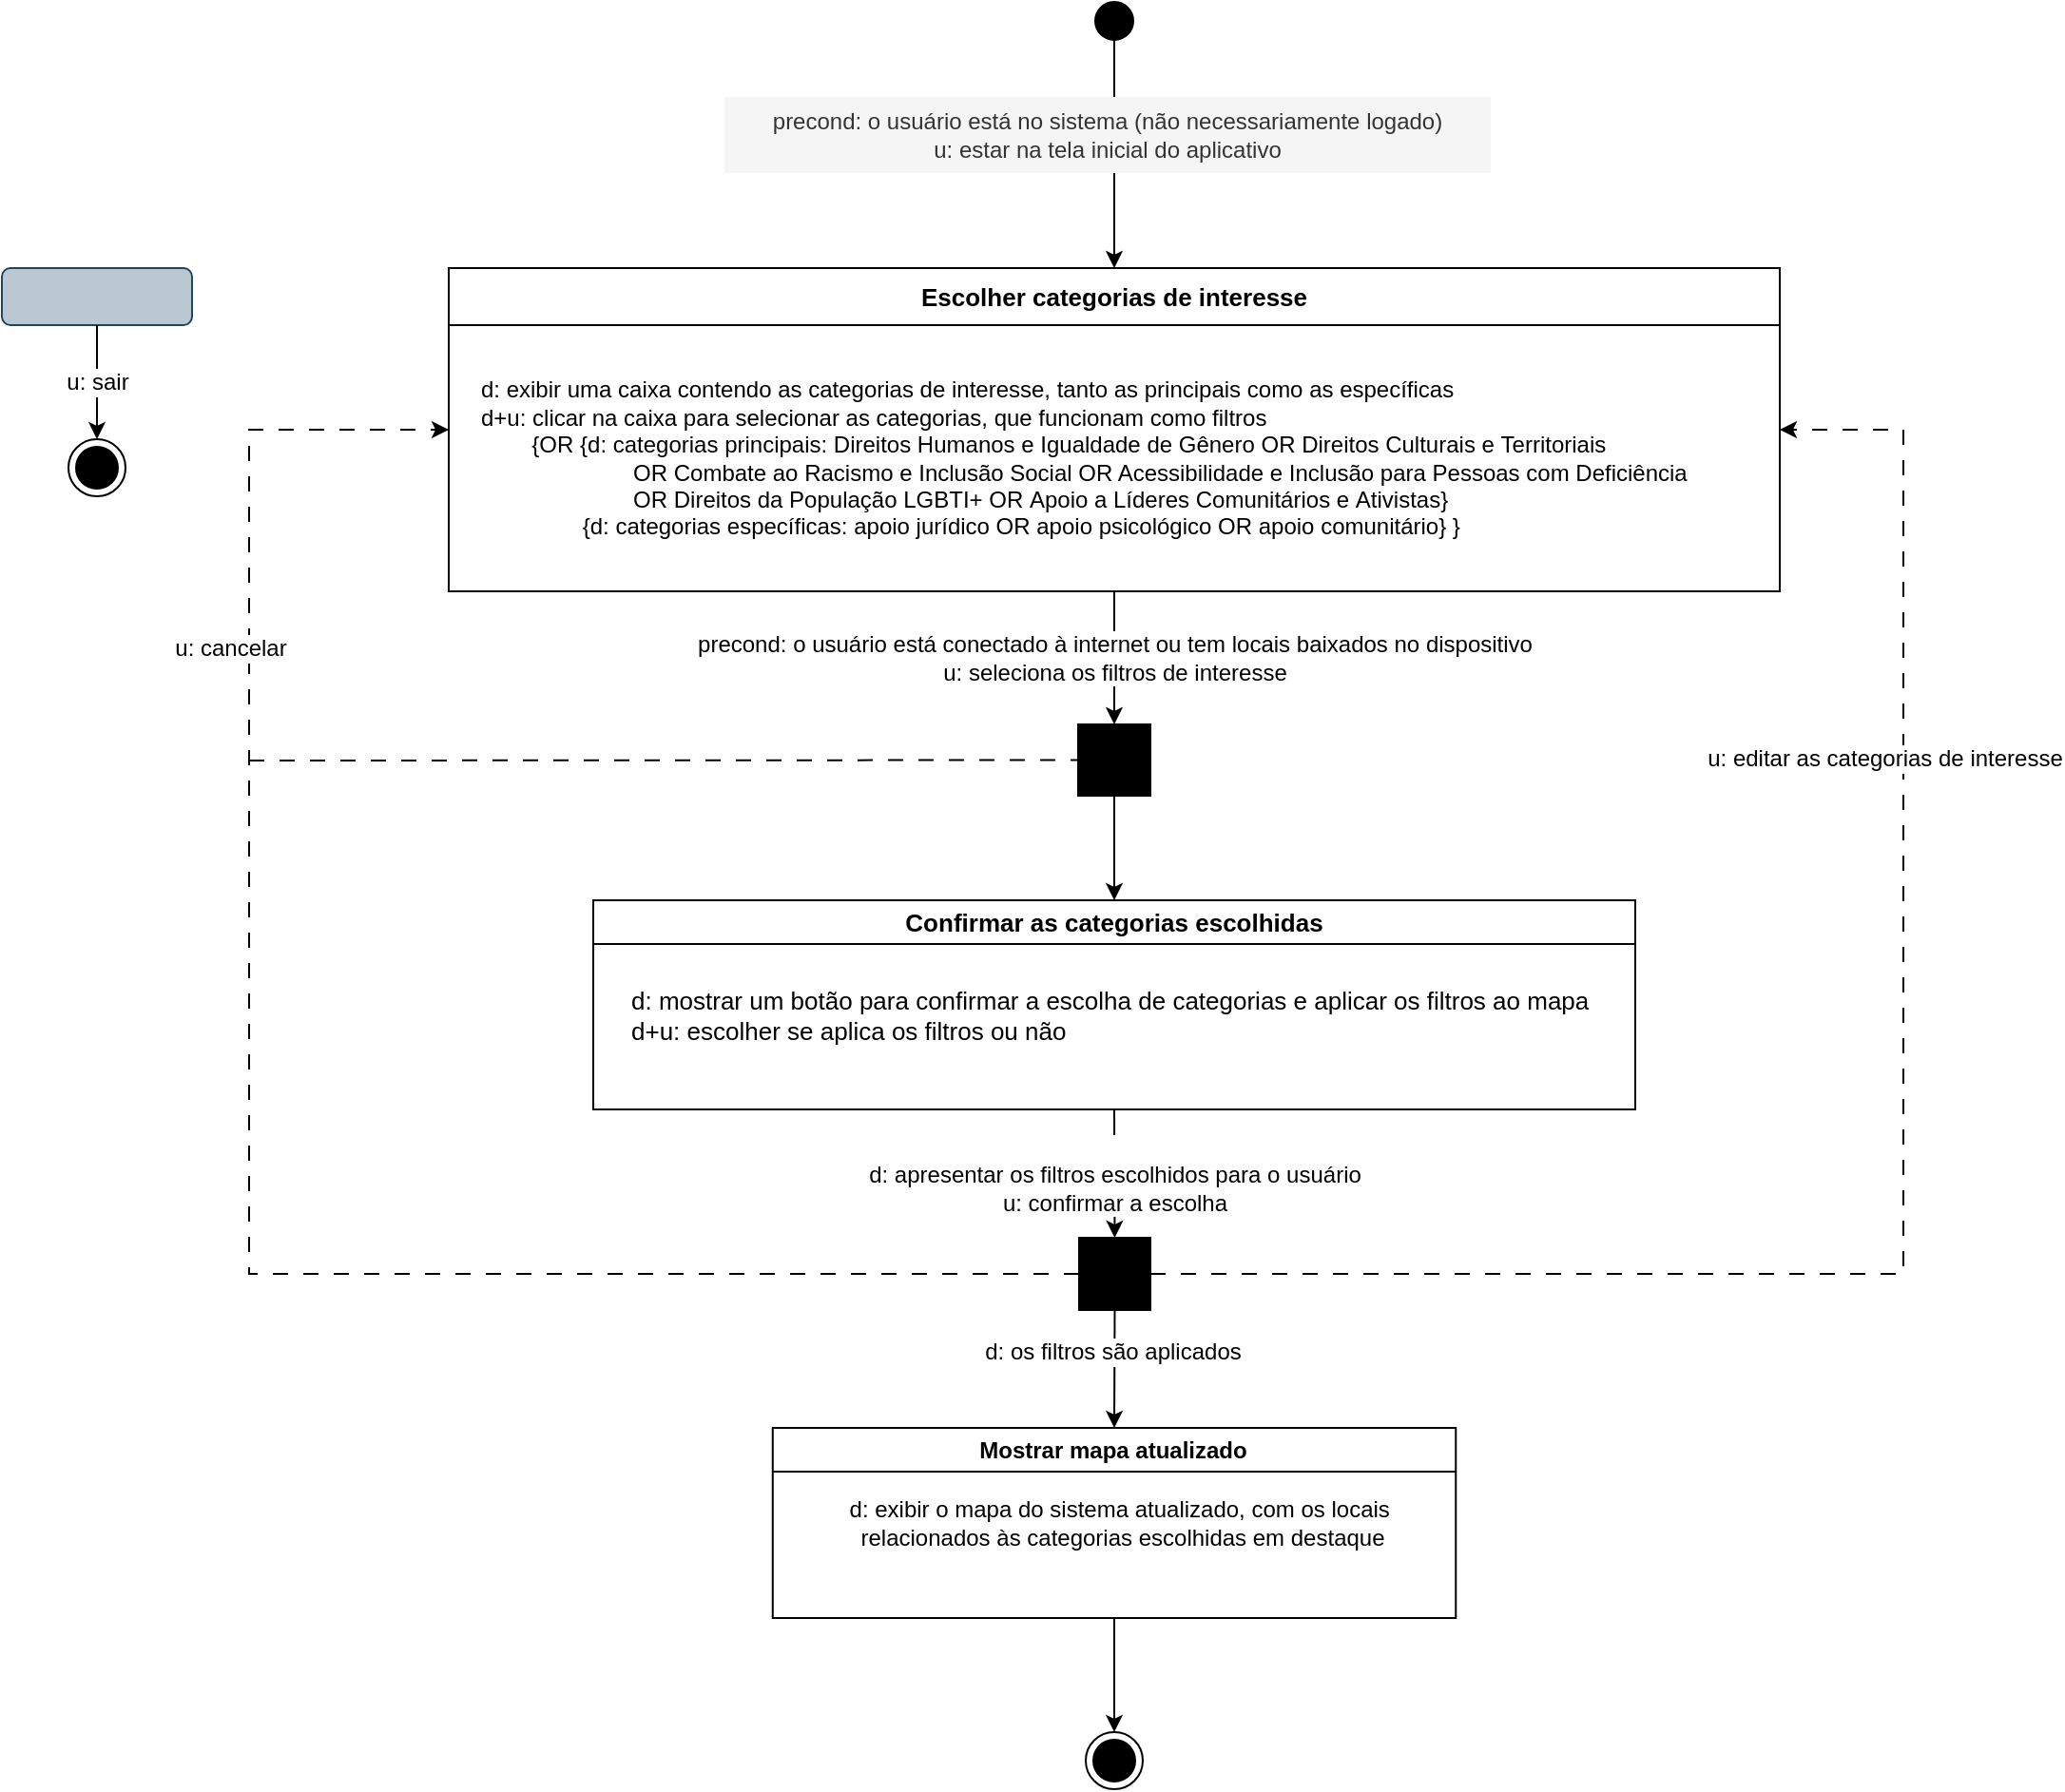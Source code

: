 <mxfile version="25.0.1">
  <diagram name="Página-1" id="4fPj8FKTWWKvgSlPfXeu">
    <mxGraphModel dx="926" dy="1626" grid="1" gridSize="10" guides="1" tooltips="1" connect="1" arrows="1" fold="1" page="1" pageScale="1" pageWidth="827" pageHeight="1169" math="0" shadow="0">
      <root>
        <mxCell id="0" />
        <mxCell id="1" parent="0" />
        <mxCell id="tzBEl5uezkZAkphJzdvv-1" value="&lt;span style=&quot;font-size: 13px;&quot;&gt;Confirmar as categorias escolhidas&lt;/span&gt;" style="swimlane;whiteSpace=wrap;html=1;" parent="1" vertex="1">
          <mxGeometry x="681" y="332.5" width="548" height="110" as="geometry" />
        </mxCell>
        <mxCell id="tzBEl5uezkZAkphJzdvv-2" value="&lt;div&gt;&lt;font style=&quot;font-size: 13px;&quot;&gt;d: mostrar um botão para confirmar a escolha de categorias e aplicar&lt;/font&gt;&lt;span style=&quot;font-size: 13px; background-color: initial;&quot;&gt;&amp;nbsp;os filtros ao mapa&lt;/span&gt;&lt;/div&gt;&lt;div&gt;&lt;span style=&quot;font-size: 13px; background-color: initial;&quot;&gt;d+u: escolher se aplica os filtros ou não&lt;/span&gt;&lt;/div&gt;" style="text;html=1;align=left;verticalAlign=middle;resizable=0;points=[];autosize=1;strokeColor=none;fillColor=none;rotation=0;" parent="tzBEl5uezkZAkphJzdvv-1" vertex="1">
          <mxGeometry x="18" y="40" width="530" height="40" as="geometry" />
        </mxCell>
        <mxCell id="tzBEl5uezkZAkphJzdvv-5" value="" style="ellipse;whiteSpace=wrap;html=1;aspect=fixed;fillColor=#000000;" parent="1" vertex="1">
          <mxGeometry x="945" y="-140" width="20" height="20" as="geometry" />
        </mxCell>
        <mxCell id="tzBEl5uezkZAkphJzdvv-84" value="" style="whiteSpace=wrap;html=1;fontStyle=1;startSize=23;fillColor=#000000;direction=south;" parent="1" vertex="1">
          <mxGeometry x="936.5" y="510" width="37.5" height="38" as="geometry" />
        </mxCell>
        <mxCell id="tzBEl5uezkZAkphJzdvv-92" value="" style="endArrow=classic;html=1;rounded=0;exitX=0.5;exitY=1;exitDx=0;exitDy=0;entryX=0;entryY=0.5;entryDx=0;entryDy=0;" parent="1" source="tzBEl5uezkZAkphJzdvv-1" target="tzBEl5uezkZAkphJzdvv-84" edge="1">
          <mxGeometry relative="1" as="geometry">
            <mxPoint x="423.995" y="600" as="sourcePoint" />
            <mxPoint x="330" y="540" as="targetPoint" />
          </mxGeometry>
        </mxCell>
        <mxCell id="tzBEl5uezkZAkphJzdvv-93" value="&lt;div&gt;&lt;br&gt;&lt;/div&gt;&lt;div&gt;&lt;div&gt;d: apresentar os filtros escolhidos para o usuário&lt;/div&gt;u: confirmar a escolha&lt;/div&gt;" style="edgeLabel;resizable=0;html=1;;align=center;verticalAlign=middle;fontSize=12;" parent="tzBEl5uezkZAkphJzdvv-92" connectable="0" vertex="1">
          <mxGeometry relative="1" as="geometry" />
        </mxCell>
        <mxCell id="tzBEl5uezkZAkphJzdvv-101" value="" style="ellipse;html=1;shape=endState;fillColor=#000000;strokeColor=#000000;" parent="1" vertex="1">
          <mxGeometry x="940" y="770" width="30" height="30" as="geometry" />
        </mxCell>
        <mxCell id="tzBEl5uezkZAkphJzdvv-104" value="" style="rounded=1;whiteSpace=wrap;html=1;fillColor=#bac8d3;strokeColor=#23445d;" parent="1" vertex="1">
          <mxGeometry x="370" width="100" height="30" as="geometry" />
        </mxCell>
        <mxCell id="tzBEl5uezkZAkphJzdvv-108" value="" style="endArrow=classic;html=1;rounded=0;exitX=0.5;exitY=1;exitDx=0;exitDy=0;entryX=0.5;entryY=0;entryDx=0;entryDy=0;" parent="1" source="tzBEl5uezkZAkphJzdvv-104" target="tzBEl5uezkZAkphJzdvv-110" edge="1">
          <mxGeometry relative="1" as="geometry">
            <mxPoint x="70" y="230" as="sourcePoint" />
            <mxPoint x="112" y="240" as="targetPoint" />
          </mxGeometry>
        </mxCell>
        <mxCell id="tzBEl5uezkZAkphJzdvv-109" value="u: sair" style="edgeLabel;resizable=0;html=1;;align=center;verticalAlign=middle;fontSize=12;" parent="tzBEl5uezkZAkphJzdvv-108" connectable="0" vertex="1">
          <mxGeometry relative="1" as="geometry" />
        </mxCell>
        <mxCell id="tzBEl5uezkZAkphJzdvv-110" value="" style="ellipse;html=1;shape=endState;fillColor=#000000;strokeColor=#000000;" parent="1" vertex="1">
          <mxGeometry x="405" y="90" width="30" height="30" as="geometry" />
        </mxCell>
        <mxCell id="tzBEl5uezkZAkphJzdvv-112" value="" style="endArrow=classic;html=1;rounded=0;exitX=0.5;exitY=1;exitDx=0;exitDy=0;" parent="1" source="tzBEl5uezkZAkphJzdvv-5" target="tzBEl5uezkZAkphJzdvv-114" edge="1">
          <mxGeometry relative="1" as="geometry">
            <mxPoint x="410" y="70" as="sourcePoint" />
            <mxPoint x="424" y="-10" as="targetPoint" />
          </mxGeometry>
        </mxCell>
        <mxCell id="tzBEl5uezkZAkphJzdvv-114" value="&lt;font style=&quot;font-size: 13px;&quot;&gt;Escolher categorias de interesse&lt;/font&gt;" style="swimlane;whiteSpace=wrap;html=1;startSize=30;" parent="1" vertex="1">
          <mxGeometry x="605" width="700" height="170" as="geometry" />
        </mxCell>
        <mxCell id="tzBEl5uezkZAkphJzdvv-119" value="d: exibir uma caixa contendo as categorias de interesse, tanto as principais como as específicas&lt;div&gt;d+u: clicar na caixa para selecionar as categorias, que funcionam como filtros&amp;nbsp;&lt;/div&gt;&lt;div&gt;&lt;span style=&quot;background-color: initial;&quot;&gt;&lt;span style=&quot;white-space: pre;&quot;&gt;&#x9;&lt;/span&gt;{OR {d: categorias principais:&amp;nbsp;&lt;/span&gt;&lt;span style=&quot;background-color: initial;&quot;&gt;Direitos Humanos e&amp;nbsp;&lt;/span&gt;&lt;span style=&quot;background-color: initial;&quot;&gt;Igualdade de&amp;nbsp;&lt;/span&gt;&lt;span style=&quot;background-color: initial;&quot;&gt;Gênero OR&amp;nbsp;&lt;/span&gt;&lt;span style=&quot;background-color: initial;&quot;&gt;Direitos Culturais e&amp;nbsp;&lt;/span&gt;&lt;span style=&quot;background-color: initial;&quot;&gt;Territoriais&amp;nbsp;&lt;/span&gt;&lt;/div&gt;&lt;div&gt;&lt;span style=&quot;background-color: initial;&quot;&gt;&lt;span style=&quot;white-space: pre;&quot;&gt;&#x9;&lt;/span&gt;&lt;span style=&quot;white-space: pre;&quot;&gt;&#x9;&lt;span style=&quot;white-space: pre;&quot;&gt;&#x9;&lt;/span&gt;&lt;/span&gt;OR&amp;nbsp;&lt;/span&gt;&lt;span style=&quot;background-color: initial;&quot;&gt;Combate ao&amp;nbsp;&lt;/span&gt;&lt;span style=&quot;background-color: initial;&quot;&gt;Racismo e I&lt;/span&gt;&lt;span style=&quot;background-color: initial;&quot;&gt;nclusão Social&amp;nbsp;&lt;/span&gt;&lt;span style=&quot;background-color: initial;&quot;&gt;OR Acessibilidade e&amp;nbsp;&lt;/span&gt;&lt;span style=&quot;background-color: initial;&quot;&gt;Inclusão para&amp;nbsp;&lt;/span&gt;&lt;span style=&quot;background-color: initial;&quot;&gt;Pessoas com&amp;nbsp;&lt;/span&gt;&lt;span style=&quot;background-color: initial;&quot;&gt;Deficiência&amp;nbsp;&lt;/span&gt;&lt;/div&gt;&lt;div&gt;&lt;span style=&quot;background-color: initial;&quot;&gt;&lt;span style=&quot;white-space: pre;&quot;&gt;&#x9;&lt;/span&gt;&lt;span style=&quot;white-space: pre;&quot;&gt;&#x9;&lt;/span&gt;&lt;span style=&quot;white-space: pre;&quot;&gt;&#x9;&lt;/span&gt;OR&amp;nbsp;&lt;/span&gt;&lt;span style=&quot;background-color: initial;&quot;&gt;Direitos da População&amp;nbsp;&lt;/span&gt;&lt;span style=&quot;background-color: initial;&quot;&gt;LGBTI+ OR&amp;nbsp;&lt;/span&gt;&lt;span style=&quot;background-color: initial;&quot;&gt;Apoio a Líderes&amp;nbsp;&lt;/span&gt;&lt;span style=&quot;background-color: initial;&quot;&gt;Comunitários e&amp;nbsp;&lt;/span&gt;&lt;span style=&quot;background-color: initial;&quot;&gt;Ativistas}&lt;/span&gt;&lt;/div&gt;&lt;div&gt;&lt;span style=&quot;white-space: pre;&quot;&gt;&#x9;&lt;/span&gt;&lt;span style=&quot;white-space: pre;&quot;&gt;&#x9;&lt;/span&gt;{d: categorias específicas: apoio jurídico OR apoio psicológico OR apoio comunitário} }&lt;/div&gt;" style="text;html=1;align=left;verticalAlign=middle;resizable=0;points=[];autosize=1;strokeColor=none;fillColor=none;" parent="tzBEl5uezkZAkphJzdvv-114" vertex="1">
          <mxGeometry x="15" y="50" width="660" height="100" as="geometry" />
        </mxCell>
        <mxCell id="tzBEl5uezkZAkphJzdvv-117" value="&lt;div style=&quot;&quot;&gt;precond: o usuário está no sistema (não necessariamente logado)&lt;/div&gt;&lt;div style=&quot;&quot;&gt;&lt;span style=&quot;background-color: initial;&quot;&gt;u: estar na tela inicial do aplicativo&lt;/span&gt;&lt;/div&gt;" style="text;html=1;align=center;verticalAlign=middle;whiteSpace=wrap;rounded=0;fillColor=#f5f5f5;fontColor=#333333;strokeColor=none;" parent="1" vertex="1">
          <mxGeometry x="750" y="-90" width="403" height="40" as="geometry" />
        </mxCell>
        <mxCell id="tzBEl5uezkZAkphJzdvv-124" value="" style="whiteSpace=wrap;html=1;fontStyle=1;startSize=23;fillColor=#000000;" parent="1" vertex="1">
          <mxGeometry x="936" y="240" width="38" height="37.5" as="geometry" />
        </mxCell>
        <mxCell id="tzBEl5uezkZAkphJzdvv-125" value="" style="edgeStyle=orthogonalEdgeStyle;rounded=0;orthogonalLoop=1;jettySize=auto;html=1;entryX=0.5;entryY=0;entryDx=0;entryDy=0;exitX=0.5;exitY=1;exitDx=0;exitDy=0;" parent="1" source="tzBEl5uezkZAkphJzdvv-124" target="tzBEl5uezkZAkphJzdvv-1" edge="1">
          <mxGeometry relative="1" as="geometry">
            <mxPoint x="461" y="168" as="sourcePoint" />
            <mxPoint x="460" y="220" as="targetPoint" />
          </mxGeometry>
        </mxCell>
        <mxCell id="VcEPl0-1U5pJkgtZ5y57-3" value="" style="endArrow=classic;html=1;rounded=0;exitX=0.5;exitY=1;exitDx=0;exitDy=0;entryX=0.5;entryY=0;entryDx=0;entryDy=0;" edge="1" parent="1" source="tzBEl5uezkZAkphJzdvv-114" target="tzBEl5uezkZAkphJzdvv-124">
          <mxGeometry relative="1" as="geometry">
            <mxPoint x="950" y="200" as="sourcePoint" />
            <mxPoint x="1050" y="200" as="targetPoint" />
          </mxGeometry>
        </mxCell>
        <mxCell id="VcEPl0-1U5pJkgtZ5y57-4" value="&lt;div&gt;precond: o usuário está conectado à internet ou tem locais baixados no dispositivo&lt;/div&gt;u: seleciona os filtros de interesse" style="edgeLabel;resizable=0;html=1;;align=center;verticalAlign=middle;fontSize=12;" connectable="0" vertex="1" parent="VcEPl0-1U5pJkgtZ5y57-3">
          <mxGeometry relative="1" as="geometry" />
        </mxCell>
        <mxCell id="VcEPl0-1U5pJkgtZ5y57-8" value="" style="endArrow=classic;html=1;rounded=0;exitX=1;exitY=0.5;exitDx=0;exitDy=0;entryX=0.5;entryY=0;entryDx=0;entryDy=0;" edge="1" parent="1" source="tzBEl5uezkZAkphJzdvv-84" target="VcEPl0-1U5pJkgtZ5y57-11">
          <mxGeometry relative="1" as="geometry">
            <mxPoint x="930" y="640" as="sourcePoint" />
            <mxPoint x="952" y="600" as="targetPoint" />
          </mxGeometry>
        </mxCell>
        <mxCell id="VcEPl0-1U5pJkgtZ5y57-9" value="d: os filtros são aplicados" style="edgeLabel;resizable=0;html=1;;align=center;verticalAlign=middle;fontSize=12;" connectable="0" vertex="1" parent="VcEPl0-1U5pJkgtZ5y57-8">
          <mxGeometry relative="1" as="geometry">
            <mxPoint x="-1" y="-9" as="offset" />
          </mxGeometry>
        </mxCell>
        <mxCell id="VcEPl0-1U5pJkgtZ5y57-11" value="Mostrar mapa atualizado" style="swimlane;whiteSpace=wrap;html=1;" vertex="1" parent="1">
          <mxGeometry x="775.38" y="610" width="359.25" height="100" as="geometry" />
        </mxCell>
        <mxCell id="VcEPl0-1U5pJkgtZ5y57-12" value="d: exibir o mapa do sistema atualizado, com os locais&amp;nbsp;&lt;div&gt;relacionados à&lt;span style=&quot;background-color: initial;&quot;&gt;s categorias escolhidas em destaque&lt;/span&gt;&lt;/div&gt;" style="text;html=1;align=center;verticalAlign=middle;resizable=0;points=[];autosize=1;strokeColor=none;fillColor=none;" vertex="1" parent="VcEPl0-1U5pJkgtZ5y57-11">
          <mxGeometry x="28.13" y="30" width="310" height="40" as="geometry" />
        </mxCell>
        <mxCell id="VcEPl0-1U5pJkgtZ5y57-13" value="" style="endArrow=classic;html=1;rounded=0;exitX=0.5;exitY=1;exitDx=0;exitDy=0;entryX=0.5;entryY=0;entryDx=0;entryDy=0;" edge="1" parent="1" source="VcEPl0-1U5pJkgtZ5y57-11" target="tzBEl5uezkZAkphJzdvv-101">
          <mxGeometry width="50" height="50" relative="1" as="geometry">
            <mxPoint x="1090" y="670" as="sourcePoint" />
            <mxPoint x="1140" y="620" as="targetPoint" />
          </mxGeometry>
        </mxCell>
        <mxCell id="VcEPl0-1U5pJkgtZ5y57-14" value="" style="endArrow=classic;html=1;rounded=0;entryX=1;entryY=0.5;entryDx=0;entryDy=0;dashed=1;dashPattern=8 8;exitX=0.5;exitY=0;exitDx=0;exitDy=0;" edge="1" parent="1" source="tzBEl5uezkZAkphJzdvv-84" target="tzBEl5uezkZAkphJzdvv-114">
          <mxGeometry relative="1" as="geometry">
            <mxPoint x="1131.12" y="670" as="sourcePoint" />
            <mxPoint x="1330" y="80" as="targetPoint" />
            <Array as="points">
              <mxPoint x="1370" y="529" />
              <mxPoint x="1370" y="85" />
            </Array>
          </mxGeometry>
        </mxCell>
        <mxCell id="VcEPl0-1U5pJkgtZ5y57-15" value="u: editar as categorias de interesse" style="edgeLabel;resizable=0;html=1;;align=center;verticalAlign=middle;fontSize=12;" connectable="0" vertex="1" parent="VcEPl0-1U5pJkgtZ5y57-14">
          <mxGeometry relative="1" as="geometry">
            <mxPoint x="-10" y="-215" as="offset" />
          </mxGeometry>
        </mxCell>
        <mxCell id="VcEPl0-1U5pJkgtZ5y57-22" value="" style="endArrow=classic;html=1;rounded=0;entryX=0;entryY=0.5;entryDx=0;entryDy=0;dashed=1;dashPattern=8 8;exitX=0.5;exitY=1;exitDx=0;exitDy=0;" edge="1" parent="1" source="tzBEl5uezkZAkphJzdvv-84" target="tzBEl5uezkZAkphJzdvv-114">
          <mxGeometry relative="1" as="geometry">
            <mxPoint x="896.0" y="484" as="sourcePoint" />
            <mxPoint x="565.0" y="40" as="targetPoint" />
            <Array as="points">
              <mxPoint x="500" y="529" />
              <mxPoint x="500" y="85" />
            </Array>
          </mxGeometry>
        </mxCell>
        <mxCell id="VcEPl0-1U5pJkgtZ5y57-23" value="u: cancelar" style="edgeLabel;resizable=0;html=1;;align=center;verticalAlign=middle;fontSize=12;" connectable="0" vertex="1" parent="VcEPl0-1U5pJkgtZ5y57-22">
          <mxGeometry relative="1" as="geometry">
            <mxPoint x="-10" y="-273" as="offset" />
          </mxGeometry>
        </mxCell>
        <mxCell id="VcEPl0-1U5pJkgtZ5y57-24" value="" style="endArrow=none;html=1;rounded=0;entryX=0;entryY=0.5;entryDx=0;entryDy=0;dashed=1;dashPattern=8 8;" edge="1" parent="1" target="tzBEl5uezkZAkphJzdvv-124">
          <mxGeometry width="50" height="50" relative="1" as="geometry">
            <mxPoint x="500" y="259" as="sourcePoint" />
            <mxPoint x="560" y="210" as="targetPoint" />
          </mxGeometry>
        </mxCell>
      </root>
    </mxGraphModel>
  </diagram>
</mxfile>
